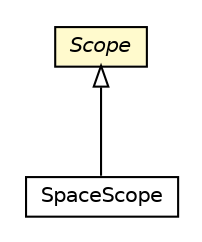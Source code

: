 #!/usr/local/bin/dot
#
# Class diagram 
# Generated by UMLGraph version R5_6-24-gf6e263 (http://www.umlgraph.org/)
#

digraph G {
	edge [fontname="Helvetica",fontsize=10,labelfontname="Helvetica",labelfontsize=10];
	node [fontname="Helvetica",fontsize=10,shape=plaintext];
	nodesep=0.25;
	ranksep=0.5;
	// org.universAAL.middleware.interfaces.configuration.scope.SpaceScope
	c328882 [label=<<table title="org.universAAL.middleware.interfaces.configuration.scope.SpaceScope" border="0" cellborder="1" cellspacing="0" cellpadding="2" port="p" href="./SpaceScope.html">
		<tr><td><table border="0" cellspacing="0" cellpadding="1">
<tr><td align="center" balign="center"> SpaceScope </td></tr>
		</table></td></tr>
		</table>>, URL="./SpaceScope.html", fontname="Helvetica", fontcolor="black", fontsize=10.0];
	// org.universAAL.middleware.interfaces.configuration.scope.Scope
	c328883 [label=<<table title="org.universAAL.middleware.interfaces.configuration.scope.Scope" border="0" cellborder="1" cellspacing="0" cellpadding="2" port="p" bgcolor="lemonChiffon" href="./Scope.html">
		<tr><td><table border="0" cellspacing="0" cellpadding="1">
<tr><td align="center" balign="center"><font face="Helvetica-Oblique"> Scope </font></td></tr>
		</table></td></tr>
		</table>>, URL="./Scope.html", fontname="Helvetica", fontcolor="black", fontsize=10.0];
	//org.universAAL.middleware.interfaces.configuration.scope.SpaceScope extends org.universAAL.middleware.interfaces.configuration.scope.Scope
	c328883:p -> c328882:p [dir=back,arrowtail=empty];
}

